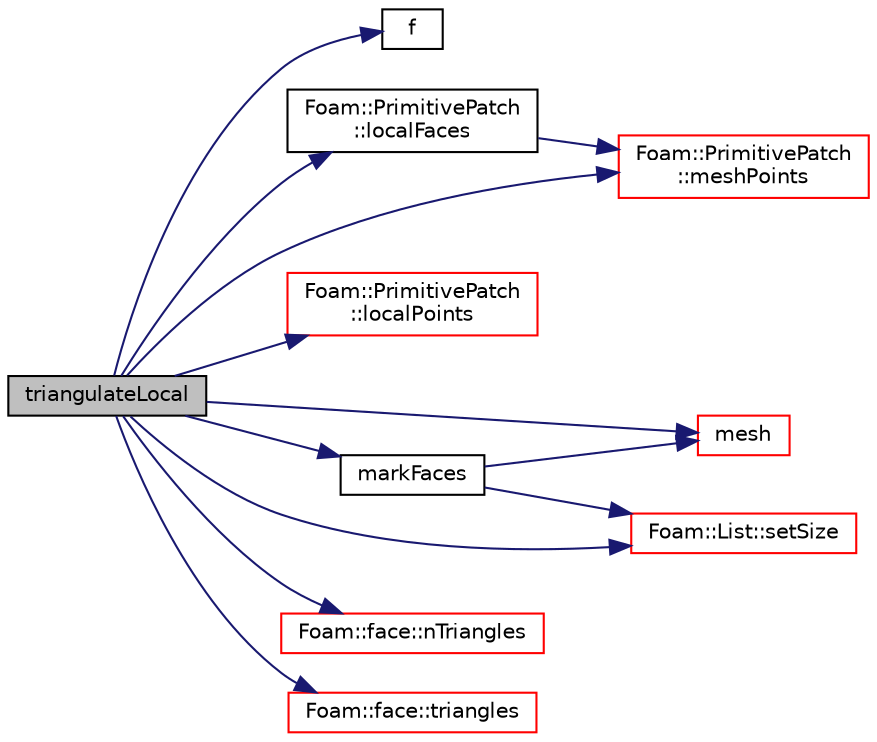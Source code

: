 digraph "triangulateLocal"
{
  bgcolor="transparent";
  edge [fontname="Helvetica",fontsize="10",labelfontname="Helvetica",labelfontsize="10"];
  node [fontname="Helvetica",fontsize="10",shape=record];
  rankdir="LR";
  Node1 [label="triangulateLocal",height=0.2,width=0.4,color="black", fillcolor="grey75", style="filled", fontcolor="black"];
  Node1 -> Node2 [color="midnightblue",fontsize="10",style="solid",fontname="Helvetica"];
  Node2 [label="f",height=0.2,width=0.4,color="black",URL="$a04068.html#a888be93833ac7a23170555c69c690288"];
  Node1 -> Node3 [color="midnightblue",fontsize="10",style="solid",fontname="Helvetica"];
  Node3 [label="Foam::PrimitivePatch\l::localFaces",height=0.2,width=0.4,color="black",URL="$a02023.html#af5aca3ce69275c80366bc8d5c0584da2",tooltip="Return patch faces addressing into local point list. "];
  Node3 -> Node4 [color="midnightblue",fontsize="10",style="solid",fontname="Helvetica"];
  Node4 [label="Foam::PrimitivePatch\l::meshPoints",height=0.2,width=0.4,color="red",URL="$a02023.html#ae4935f85c38392518565dd7c666e3caf",tooltip="Return labelList of mesh points in patch. They are constructed. "];
  Node1 -> Node5 [color="midnightblue",fontsize="10",style="solid",fontname="Helvetica"];
  Node5 [label="Foam::PrimitivePatch\l::localPoints",height=0.2,width=0.4,color="red",URL="$a02023.html#a180aa335ba66b3224df33de8eb29b3bf",tooltip="Return pointField of points in patch. "];
  Node1 -> Node6 [color="midnightblue",fontsize="10",style="solid",fontname="Helvetica"];
  Node6 [label="markFaces",height=0.2,width=0.4,color="black",URL="$a00150.html#a4cd038d5911f875d5088ca170f3c7f45"];
  Node6 -> Node7 [color="midnightblue",fontsize="10",style="solid",fontname="Helvetica"];
  Node7 [label="mesh",height=0.2,width=0.4,color="red",URL="$a00150.html#a755c3307c0a74eb80926b68bb037674c"];
  Node6 -> Node8 [color="midnightblue",fontsize="10",style="solid",fontname="Helvetica"];
  Node8 [label="Foam::List::setSize",height=0.2,width=0.4,color="red",URL="$a01397.html#aedb985ffeaf1bdbfeccc2a8730405703",tooltip="Reset size of List. "];
  Node1 -> Node7 [color="midnightblue",fontsize="10",style="solid",fontname="Helvetica"];
  Node1 -> Node4 [color="midnightblue",fontsize="10",style="solid",fontname="Helvetica"];
  Node1 -> Node9 [color="midnightblue",fontsize="10",style="solid",fontname="Helvetica"];
  Node9 [label="Foam::face::nTriangles",height=0.2,width=0.4,color="red",URL="$a00727.html#adf12beb51bcfe12477e066681cf0ac80",tooltip="Number of triangles after splitting. "];
  Node1 -> Node8 [color="midnightblue",fontsize="10",style="solid",fontname="Helvetica"];
  Node1 -> Node10 [color="midnightblue",fontsize="10",style="solid",fontname="Helvetica"];
  Node10 [label="Foam::face::triangles",height=0.2,width=0.4,color="red",URL="$a00727.html#acf1f421759f62e0e96e9bf3287fa67a8",tooltip="Split into triangles using existing points. "];
}
